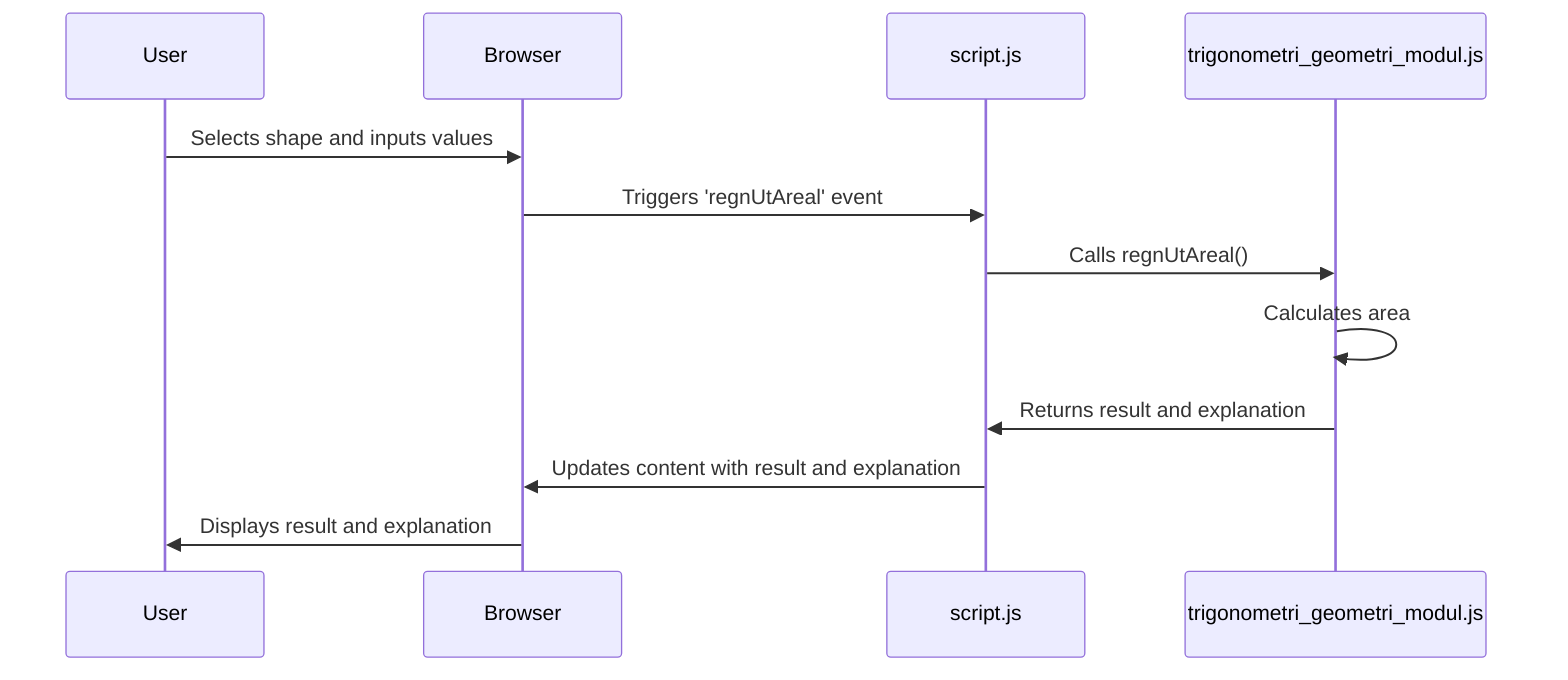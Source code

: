 sequenceDiagram
    participant User
    participant Browser
    participant script.js
    participant trigonometri_geometri_modul.js

    User->>Browser: Selects shape and inputs values
    Browser->>script.js: Triggers 'regnUtAreal' event
    script.js->>trigonometri_geometri_modul.js: Calls regnUtAreal()
    trigonometri_geometri_modul.js->>trigonometri_geometri_modul.js: Calculates area
    trigonometri_geometri_modul.js->>script.js: Returns result and explanation
    script.js->>Browser: Updates content with result and explanation
    Browser->>User: Displays result and explanation